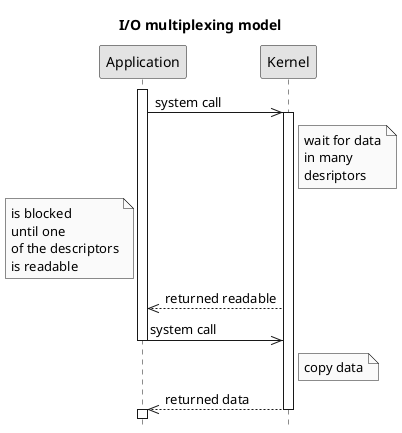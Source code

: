 @startuml
title I/O multiplexing model
hide footbox
skinparam monochrome true
skinparam shadowing false
activate Application
Application->>Kernel: system call
activate Kernel
Note right of Kernel: wait for data\nin many\ndesriptors
Note left of Application: is blocked\nuntil one\nof the descriptors\nis readable
Kernel-->>Application: returned readable
Application->>Kernel: system call
deactivate Application
Note right of Kernel: copy data
Kernel-->>Application: returned data
deactivate Kernel
activate Application
@enduml